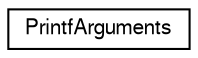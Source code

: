 digraph "Graphical Class Hierarchy"
{
  edge [fontname="FreeSans",fontsize="10",labelfontname="FreeSans",labelfontsize="10"];
  node [fontname="FreeSans",fontsize="10",shape=record];
  rankdir="LR";
  Node0 [label="PrintfArguments",height=0.2,width=0.4,color="black", fillcolor="white", style="filled",URL="$structPrintfArguments.html"];
}
